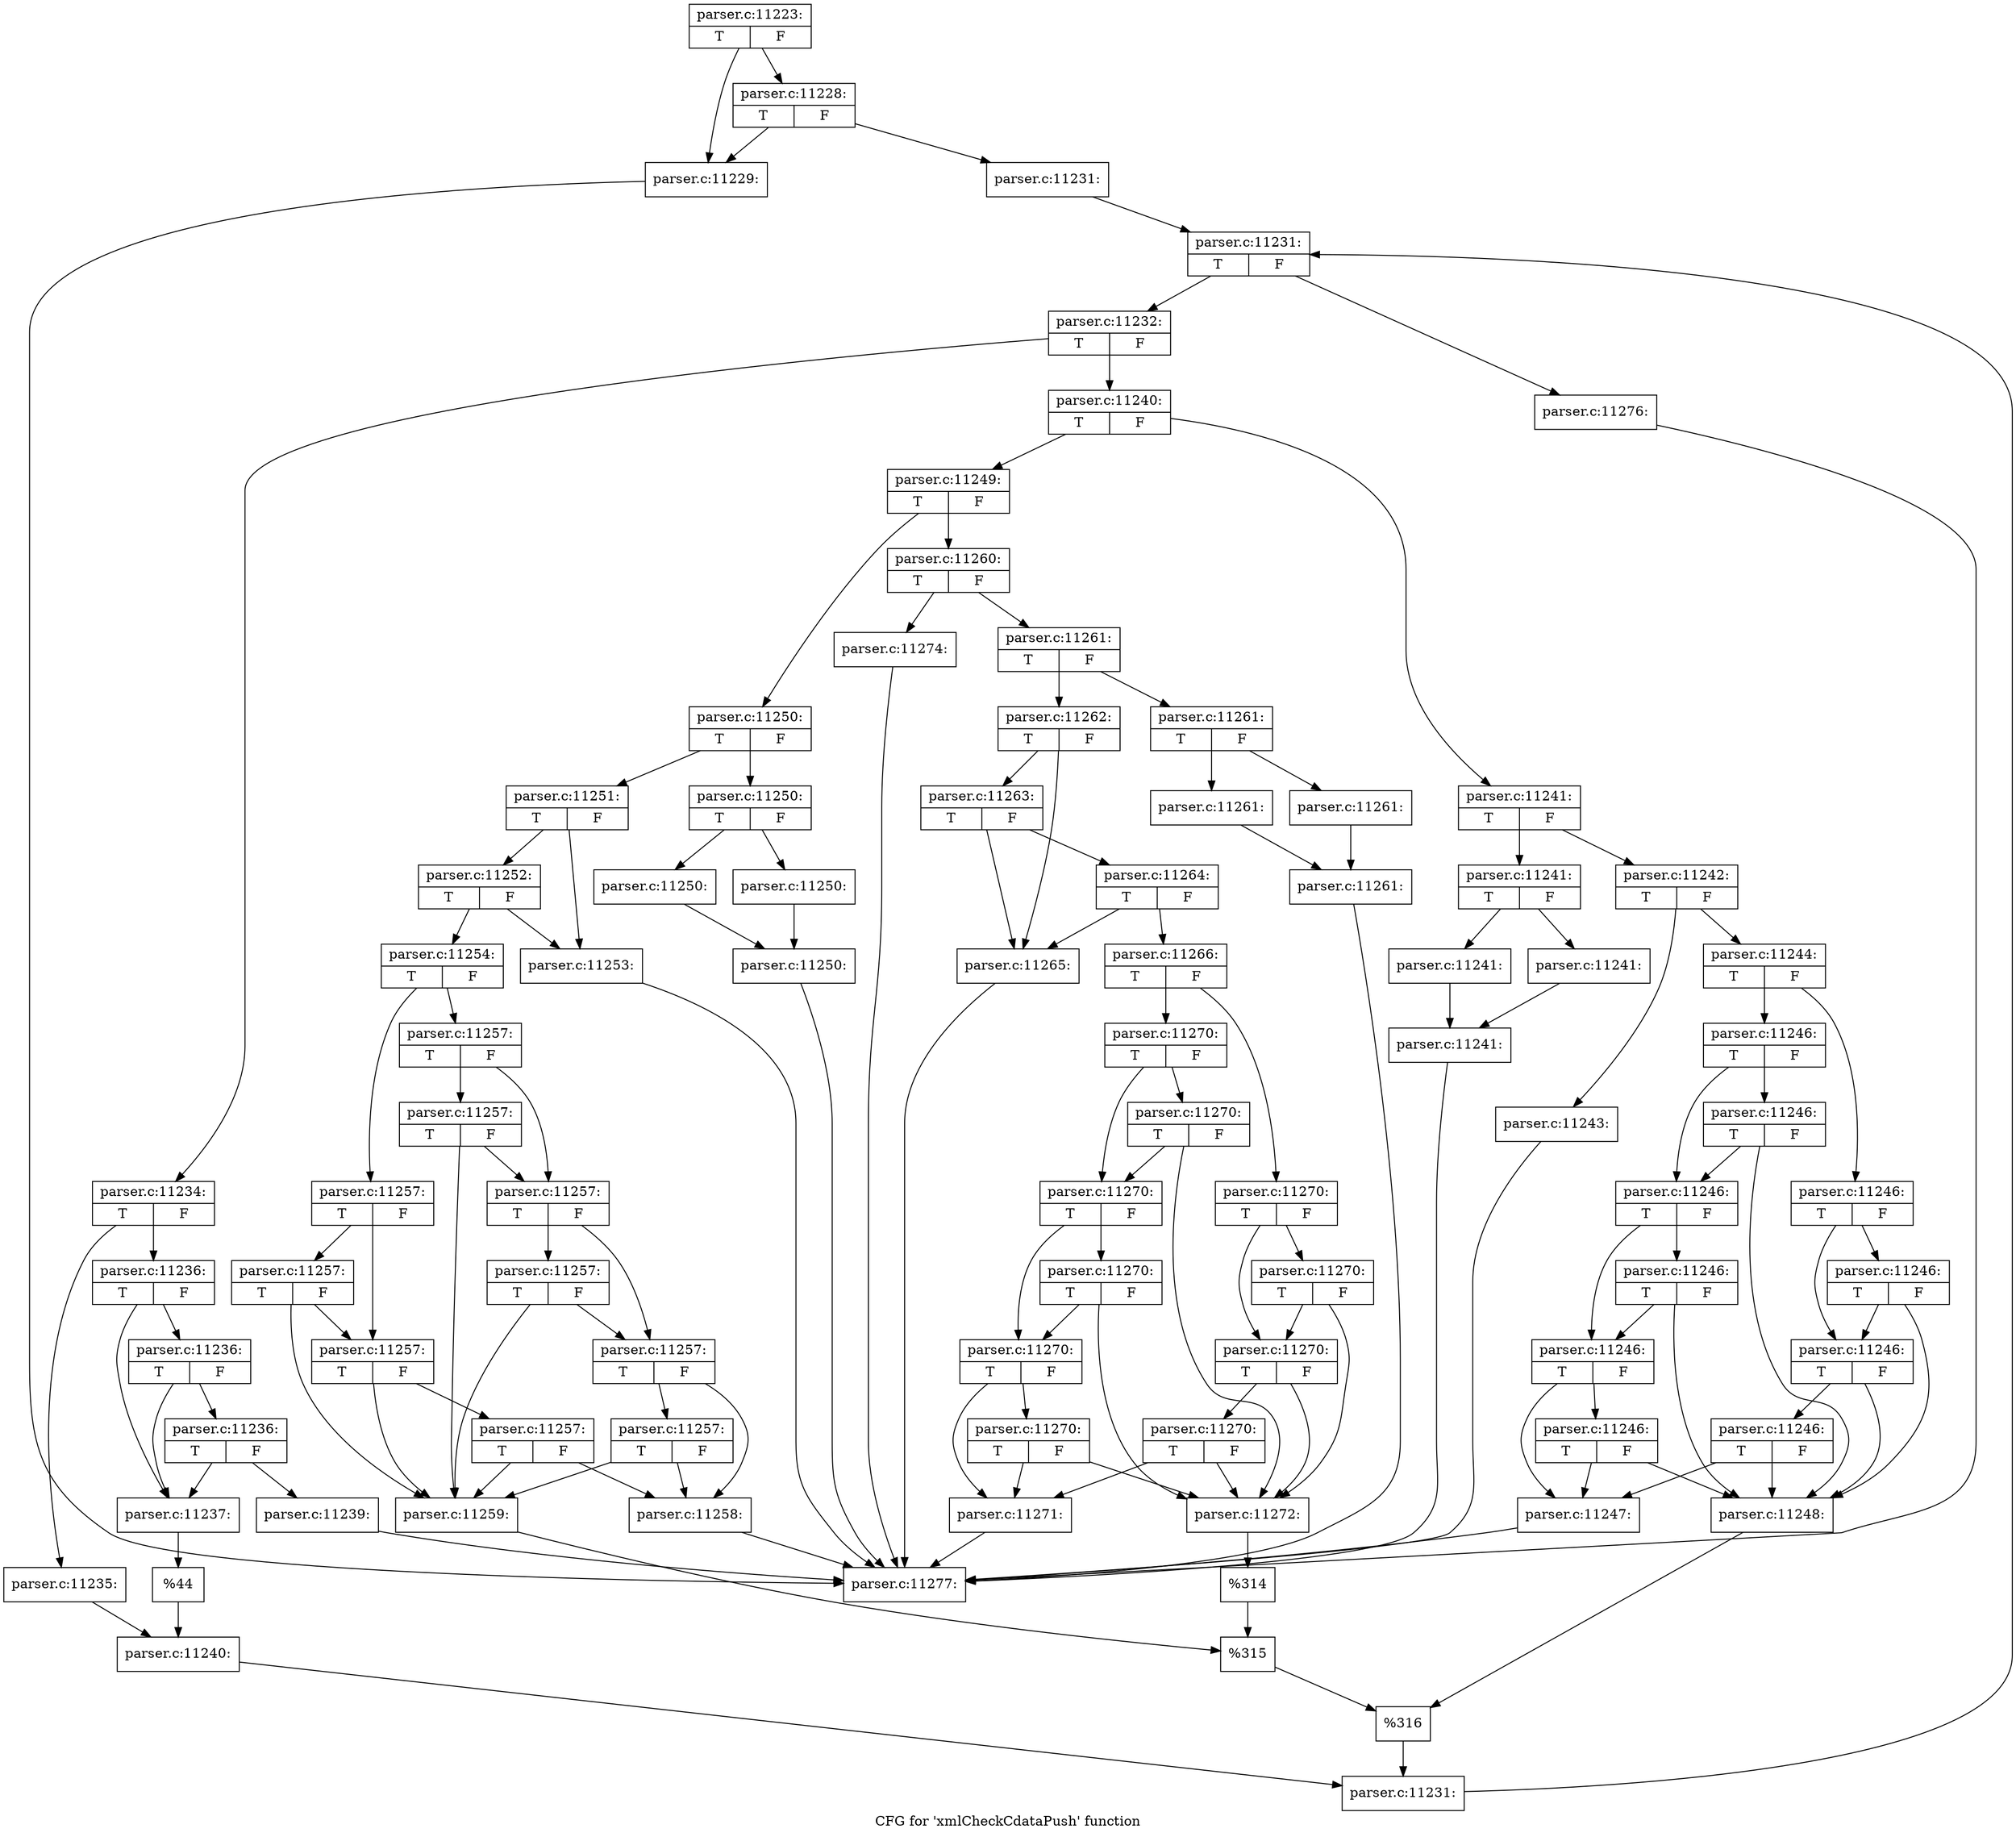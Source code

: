 digraph "CFG for 'xmlCheckCdataPush' function" {
	label="CFG for 'xmlCheckCdataPush' function";

	Node0x6371c20 [shape=record,label="{parser.c:11223:|{<s0>T|<s1>F}}"];
	Node0x6371c20 -> Node0x6373290;
	Node0x6371c20 -> Node0x6373330;
	Node0x6373330 [shape=record,label="{parser.c:11228:|{<s0>T|<s1>F}}"];
	Node0x6373330 -> Node0x6373290;
	Node0x6373330 -> Node0x63732e0;
	Node0x6373290 [shape=record,label="{parser.c:11229:}"];
	Node0x6373290 -> Node0x63726d0;
	Node0x63732e0 [shape=record,label="{parser.c:11231:}"];
	Node0x63732e0 -> Node0x6373b50;
	Node0x6373b50 [shape=record,label="{parser.c:11231:|{<s0>T|<s1>F}}"];
	Node0x6373b50 -> Node0x6373de0;
	Node0x6373b50 -> Node0x63739b0;
	Node0x6373de0 [shape=record,label="{parser.c:11232:|{<s0>T|<s1>F}}"];
	Node0x6373de0 -> Node0x63743f0;
	Node0x6373de0 -> Node0x6374490;
	Node0x63743f0 [shape=record,label="{parser.c:11234:|{<s0>T|<s1>F}}"];
	Node0x63743f0 -> Node0x63749c0;
	Node0x63743f0 -> Node0x6374a60;
	Node0x63749c0 [shape=record,label="{parser.c:11235:}"];
	Node0x63749c0 -> Node0x6374a10;
	Node0x6374a60 [shape=record,label="{parser.c:11236:|{<s0>T|<s1>F}}"];
	Node0x6374a60 -> Node0x6374f70;
	Node0x6374a60 -> Node0x63750e0;
	Node0x63750e0 [shape=record,label="{parser.c:11236:|{<s0>T|<s1>F}}"];
	Node0x63750e0 -> Node0x6374f70;
	Node0x63750e0 -> Node0x6375060;
	Node0x6375060 [shape=record,label="{parser.c:11236:|{<s0>T|<s1>F}}"];
	Node0x6375060 -> Node0x6374f70;
	Node0x6375060 -> Node0x6375010;
	Node0x6374f70 [shape=record,label="{parser.c:11237:}"];
	Node0x6374f70 -> Node0x6374fc0;
	Node0x6375010 [shape=record,label="{parser.c:11239:}"];
	Node0x6375010 -> Node0x63726d0;
	Node0x6374fc0 [shape=record,label="{%44}"];
	Node0x6374fc0 -> Node0x6374a10;
	Node0x6374a10 [shape=record,label="{parser.c:11240:}"];
	Node0x6374a10 -> Node0x6374440;
	Node0x6374490 [shape=record,label="{parser.c:11240:|{<s0>T|<s1>F}}"];
	Node0x6374490 -> Node0x6375f70;
	Node0x6374490 -> Node0x6376010;
	Node0x6375f70 [shape=record,label="{parser.c:11241:|{<s0>T|<s1>F}}"];
	Node0x6375f70 -> Node0x6376580;
	Node0x6375f70 -> Node0x63765d0;
	Node0x6376580 [shape=record,label="{parser.c:11241:|{<s0>T|<s1>F}}"];
	Node0x6376580 -> Node0x63769f0;
	Node0x6376580 -> Node0x6376a40;
	Node0x63769f0 [shape=record,label="{parser.c:11241:}"];
	Node0x63769f0 -> Node0x6376a90;
	Node0x6376a40 [shape=record,label="{parser.c:11241:}"];
	Node0x6376a40 -> Node0x6376a90;
	Node0x6376a90 [shape=record,label="{parser.c:11241:}"];
	Node0x6376a90 -> Node0x63726d0;
	Node0x63765d0 [shape=record,label="{parser.c:11242:|{<s0>T|<s1>F}}"];
	Node0x63765d0 -> Node0x63770e0;
	Node0x63765d0 -> Node0x6377130;
	Node0x63770e0 [shape=record,label="{parser.c:11243:}"];
	Node0x63770e0 -> Node0x63726d0;
	Node0x6377130 [shape=record,label="{parser.c:11244:|{<s0>T|<s1>F}}"];
	Node0x6377130 -> Node0x6378790;
	Node0x6377130 -> Node0x63787e0;
	Node0x6378790 [shape=record,label="{parser.c:11246:|{<s0>T|<s1>F}}"];
	Node0x6378790 -> Node0x6378ad0;
	Node0x6378790 -> Node0x6378a80;
	Node0x6378ad0 [shape=record,label="{parser.c:11246:|{<s0>T|<s1>F}}"];
	Node0x6378ad0 -> Node0x6378740;
	Node0x6378ad0 -> Node0x6378a80;
	Node0x6378a80 [shape=record,label="{parser.c:11246:|{<s0>T|<s1>F}}"];
	Node0x6378a80 -> Node0x6378740;
	Node0x6378a80 -> Node0x6378a30;
	Node0x6378a30 [shape=record,label="{parser.c:11246:|{<s0>T|<s1>F}}"];
	Node0x6378a30 -> Node0x6378740;
	Node0x6378a30 -> Node0x63786f0;
	Node0x63787e0 [shape=record,label="{parser.c:11246:|{<s0>T|<s1>F}}"];
	Node0x63787e0 -> Node0x6379180;
	Node0x63787e0 -> Node0x6379130;
	Node0x6379180 [shape=record,label="{parser.c:11246:|{<s0>T|<s1>F}}"];
	Node0x6379180 -> Node0x6378740;
	Node0x6379180 -> Node0x6379130;
	Node0x6379130 [shape=record,label="{parser.c:11246:|{<s0>T|<s1>F}}"];
	Node0x6379130 -> Node0x63794b0;
	Node0x6379130 -> Node0x63790e0;
	Node0x63794b0 [shape=record,label="{parser.c:11246:|{<s0>T|<s1>F}}"];
	Node0x63794b0 -> Node0x6378740;
	Node0x63794b0 -> Node0x63790e0;
	Node0x63790e0 [shape=record,label="{parser.c:11246:|{<s0>T|<s1>F}}"];
	Node0x63790e0 -> Node0x63797e0;
	Node0x63790e0 -> Node0x63786f0;
	Node0x63797e0 [shape=record,label="{parser.c:11246:|{<s0>T|<s1>F}}"];
	Node0x63797e0 -> Node0x6378740;
	Node0x63797e0 -> Node0x63786f0;
	Node0x63786f0 [shape=record,label="{parser.c:11247:}"];
	Node0x63786f0 -> Node0x63726d0;
	Node0x6378740 [shape=record,label="{parser.c:11248:}"];
	Node0x6378740 -> Node0x6375fc0;
	Node0x6376010 [shape=record,label="{parser.c:11249:|{<s0>T|<s1>F}}"];
	Node0x6376010 -> Node0x637a0b0;
	Node0x6376010 -> Node0x637a150;
	Node0x637a0b0 [shape=record,label="{parser.c:11250:|{<s0>T|<s1>F}}"];
	Node0x637a0b0 -> Node0x637a6c0;
	Node0x637a0b0 -> Node0x637a710;
	Node0x637a6c0 [shape=record,label="{parser.c:11250:|{<s0>T|<s1>F}}"];
	Node0x637a6c0 -> Node0x637ab30;
	Node0x637a6c0 -> Node0x637ab80;
	Node0x637ab30 [shape=record,label="{parser.c:11250:}"];
	Node0x637ab30 -> Node0x637abd0;
	Node0x637ab80 [shape=record,label="{parser.c:11250:}"];
	Node0x637ab80 -> Node0x637abd0;
	Node0x637abd0 [shape=record,label="{parser.c:11250:}"];
	Node0x637abd0 -> Node0x63726d0;
	Node0x637a710 [shape=record,label="{parser.c:11251:|{<s0>T|<s1>F}}"];
	Node0x637a710 -> Node0x637b220;
	Node0x637a710 -> Node0x637b2c0;
	Node0x637b2c0 [shape=record,label="{parser.c:11252:|{<s0>T|<s1>F}}"];
	Node0x637b2c0 -> Node0x637b220;
	Node0x637b2c0 -> Node0x637b270;
	Node0x637b220 [shape=record,label="{parser.c:11253:}"];
	Node0x637b220 -> Node0x63726d0;
	Node0x637b270 [shape=record,label="{parser.c:11254:|{<s0>T|<s1>F}}"];
	Node0x637b270 -> Node0x637d710;
	Node0x637b270 -> Node0x637d760;
	Node0x637d710 [shape=record,label="{parser.c:11257:|{<s0>T|<s1>F}}"];
	Node0x637d710 -> Node0x637da50;
	Node0x637d710 -> Node0x637da00;
	Node0x637da50 [shape=record,label="{parser.c:11257:|{<s0>T|<s1>F}}"];
	Node0x637da50 -> Node0x637d6c0;
	Node0x637da50 -> Node0x637da00;
	Node0x637da00 [shape=record,label="{parser.c:11257:|{<s0>T|<s1>F}}"];
	Node0x637da00 -> Node0x637d6c0;
	Node0x637da00 -> Node0x637d9b0;
	Node0x637d9b0 [shape=record,label="{parser.c:11257:|{<s0>T|<s1>F}}"];
	Node0x637d9b0 -> Node0x637d6c0;
	Node0x637d9b0 -> Node0x637d670;
	Node0x637d760 [shape=record,label="{parser.c:11257:|{<s0>T|<s1>F}}"];
	Node0x637d760 -> Node0x637e100;
	Node0x637d760 -> Node0x637e0b0;
	Node0x637e100 [shape=record,label="{parser.c:11257:|{<s0>T|<s1>F}}"];
	Node0x637e100 -> Node0x637d6c0;
	Node0x637e100 -> Node0x637e0b0;
	Node0x637e0b0 [shape=record,label="{parser.c:11257:|{<s0>T|<s1>F}}"];
	Node0x637e0b0 -> Node0x637e430;
	Node0x637e0b0 -> Node0x637e060;
	Node0x637e430 [shape=record,label="{parser.c:11257:|{<s0>T|<s1>F}}"];
	Node0x637e430 -> Node0x637d6c0;
	Node0x637e430 -> Node0x637e060;
	Node0x637e060 [shape=record,label="{parser.c:11257:|{<s0>T|<s1>F}}"];
	Node0x637e060 -> Node0x637e760;
	Node0x637e060 -> Node0x637d670;
	Node0x637e760 [shape=record,label="{parser.c:11257:|{<s0>T|<s1>F}}"];
	Node0x637e760 -> Node0x637d6c0;
	Node0x637e760 -> Node0x637d670;
	Node0x637d670 [shape=record,label="{parser.c:11258:}"];
	Node0x637d670 -> Node0x63726d0;
	Node0x637d6c0 [shape=record,label="{parser.c:11259:}"];
	Node0x637d6c0 -> Node0x637a100;
	Node0x637a150 [shape=record,label="{parser.c:11260:|{<s0>T|<s1>F}}"];
	Node0x637a150 -> Node0x637f030;
	Node0x637a150 -> Node0x637f0d0;
	Node0x637f030 [shape=record,label="{parser.c:11261:|{<s0>T|<s1>F}}"];
	Node0x637f030 -> Node0x637f600;
	Node0x637f030 -> Node0x637f650;
	Node0x637f600 [shape=record,label="{parser.c:11261:|{<s0>T|<s1>F}}"];
	Node0x637f600 -> Node0x637fa70;
	Node0x637f600 -> Node0x637fac0;
	Node0x637fa70 [shape=record,label="{parser.c:11261:}"];
	Node0x637fa70 -> Node0x637fb10;
	Node0x637fac0 [shape=record,label="{parser.c:11261:}"];
	Node0x637fac0 -> Node0x637fb10;
	Node0x637fb10 [shape=record,label="{parser.c:11261:}"];
	Node0x637fb10 -> Node0x63726d0;
	Node0x637f650 [shape=record,label="{parser.c:11262:|{<s0>T|<s1>F}}"];
	Node0x637f650 -> Node0x6380160;
	Node0x637f650 -> Node0x6380280;
	Node0x6380280 [shape=record,label="{parser.c:11263:|{<s0>T|<s1>F}}"];
	Node0x6380280 -> Node0x6380160;
	Node0x6380280 -> Node0x6380200;
	Node0x6380200 [shape=record,label="{parser.c:11264:|{<s0>T|<s1>F}}"];
	Node0x6380200 -> Node0x6380160;
	Node0x6380200 -> Node0x63801b0;
	Node0x6380160 [shape=record,label="{parser.c:11265:}"];
	Node0x6380160 -> Node0x63726d0;
	Node0x63801b0 [shape=record,label="{parser.c:11266:|{<s0>T|<s1>F}}"];
	Node0x63801b0 -> Node0x6383460;
	Node0x63801b0 -> Node0x63834b0;
	Node0x6383460 [shape=record,label="{parser.c:11270:|{<s0>T|<s1>F}}"];
	Node0x6383460 -> Node0x63837a0;
	Node0x6383460 -> Node0x6383750;
	Node0x63837a0 [shape=record,label="{parser.c:11270:|{<s0>T|<s1>F}}"];
	Node0x63837a0 -> Node0x6383410;
	Node0x63837a0 -> Node0x6383750;
	Node0x6383750 [shape=record,label="{parser.c:11270:|{<s0>T|<s1>F}}"];
	Node0x6383750 -> Node0x6383410;
	Node0x6383750 -> Node0x6383700;
	Node0x6383700 [shape=record,label="{parser.c:11270:|{<s0>T|<s1>F}}"];
	Node0x6383700 -> Node0x6383410;
	Node0x6383700 -> Node0x63833c0;
	Node0x63834b0 [shape=record,label="{parser.c:11270:|{<s0>T|<s1>F}}"];
	Node0x63834b0 -> Node0x6383e50;
	Node0x63834b0 -> Node0x6383e00;
	Node0x6383e50 [shape=record,label="{parser.c:11270:|{<s0>T|<s1>F}}"];
	Node0x6383e50 -> Node0x6383410;
	Node0x6383e50 -> Node0x6383e00;
	Node0x6383e00 [shape=record,label="{parser.c:11270:|{<s0>T|<s1>F}}"];
	Node0x6383e00 -> Node0x6384180;
	Node0x6383e00 -> Node0x6383db0;
	Node0x6384180 [shape=record,label="{parser.c:11270:|{<s0>T|<s1>F}}"];
	Node0x6384180 -> Node0x6383410;
	Node0x6384180 -> Node0x6383db0;
	Node0x6383db0 [shape=record,label="{parser.c:11270:|{<s0>T|<s1>F}}"];
	Node0x6383db0 -> Node0x63844b0;
	Node0x6383db0 -> Node0x63833c0;
	Node0x63844b0 [shape=record,label="{parser.c:11270:|{<s0>T|<s1>F}}"];
	Node0x63844b0 -> Node0x6383410;
	Node0x63844b0 -> Node0x63833c0;
	Node0x63833c0 [shape=record,label="{parser.c:11271:}"];
	Node0x63833c0 -> Node0x63726d0;
	Node0x6383410 [shape=record,label="{parser.c:11272:}"];
	Node0x6383410 -> Node0x637f080;
	Node0x637f0d0 [shape=record,label="{parser.c:11274:}"];
	Node0x637f0d0 -> Node0x63726d0;
	Node0x637f080 [shape=record,label="{%314}"];
	Node0x637f080 -> Node0x637a100;
	Node0x637a100 [shape=record,label="{%315}"];
	Node0x637a100 -> Node0x6375fc0;
	Node0x6375fc0 [shape=record,label="{%316}"];
	Node0x6375fc0 -> Node0x6374440;
	Node0x6374440 [shape=record,label="{parser.c:11231:}"];
	Node0x6374440 -> Node0x6373b50;
	Node0x63739b0 [shape=record,label="{parser.c:11276:}"];
	Node0x63739b0 -> Node0x63726d0;
	Node0x63726d0 [shape=record,label="{parser.c:11277:}"];
}
